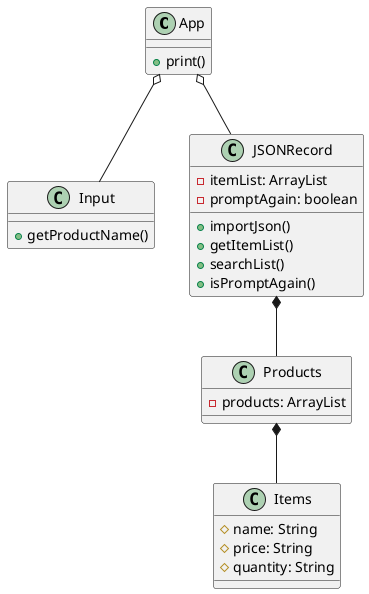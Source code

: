 @startuml
class App{
+print()
}

class Input{
+getProductName()
}

class Products{
-products: ArrayList

}

class Items{
#name: String
#price: String
#quantity: String
}

class JSONRecord{
-itemList: ArrayList
-promptAgain: boolean
+importJson()
+getItemList()
+searchList()
+isPromptAgain()
}

App o-- Input
App o-- JSONRecord
JSONRecord *-- Products
Products *-- Items

@enduml